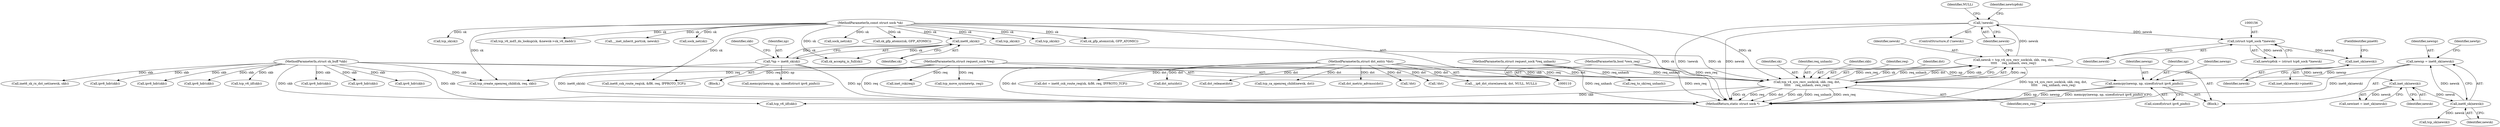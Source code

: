 digraph "0_linux_45f6fad84cc305103b28d73482b344d7f5b76f39_17@API" {
"1000179" [label="(Call,memcpy(newnp, np, sizeof(struct ipv6_pinfo)))"];
"1000171" [label="(Call,newnp = inet6_sk(newsk))"];
"1000173" [label="(Call,inet6_sk(newsk))"];
"1000169" [label="(Call,inet_sk(newsk))"];
"1000160" [label="(Call,inet_sk(newsk))"];
"1000155" [label="(Call,(struct tcp6_sock *)newsk)"];
"1000149" [label="(Call,!newsk)"];
"1000139" [label="(Call,newsk = tcp_v4_syn_recv_sock(sk, skb, req, dst,\n\t\t\t\t\t     req_unhash, own_req))"];
"1000141" [label="(Call,tcp_v4_syn_recv_sock(sk, skb, req, dst,\n\t\t\t\t\t     req_unhash, own_req))"];
"1000123" [label="(Call,inet6_sk(sk))"];
"1000111" [label="(MethodParameterIn,const struct sock *sk)"];
"1000112" [label="(MethodParameterIn,struct sk_buff *skb)"];
"1000113" [label="(MethodParameterIn,struct request_sock *req)"];
"1000114" [label="(MethodParameterIn,struct dst_entry *dst)"];
"1000115" [label="(MethodParameterIn,struct request_sock *req_unhash)"];
"1000116" [label="(MethodParameterIn,bool *own_req)"];
"1000121" [label="(Call,*np = inet6_sk(sk))"];
"1000179" [label="(Call,memcpy(newnp, np, sizeof(struct ipv6_pinfo)))"];
"1000173" [label="(Call,inet6_sk(newsk))"];
"1000160" [label="(Call,inet_sk(newsk))"];
"1000159" [label="(Call,inet_sk(newsk)->pinet6)"];
"1000141" [label="(Call,tcp_v4_syn_recv_sock(sk, skb, req, dst,\n\t\t\t\t\t     req_unhash, own_req))"];
"1000640" [label="(Call,sock_net(sk))"];
"1000430" [label="(Call,ipv6_hdr(skb))"];
"1000313" [label="(Call,inet6_sk_rx_dst_set(newsk, skb))"];
"1000139" [label="(Call,newsk = tcp_v4_syn_recv_sock(sk, skb, req, dst,\n\t\t\t\t\t     req_unhash, own_req))"];
"1000122" [label="(Identifier,np)"];
"1000180" [label="(Identifier,newnp)"];
"1000248" [label="(Call,ipv6_hdr(skb))"];
"1000281" [label="(Call,dst = inet6_csk_route_req(sk, &fl6, req, IPPROTO_TCP))"];
"1000487" [label="(Call,dst_mtu(dst))"];
"1000113" [label="(MethodParameterIn,struct request_sock *req)"];
"1000240" [label="(Call,ipv6_hdr(skb))"];
"1000170" [label="(Identifier,newsk)"];
"1000565" [label="(Call,sk_gfp_atomic(sk, GFP_ATOMIC))"];
"1000422" [label="(Call,ipv6_hdr(skb))"];
"1000124" [label="(Identifier,sk)"];
"1000295" [label="(Call,tcp_create_openreq_child(sk, req, skb))"];
"1000519" [label="(Call,tcp_sk(sk))"];
"1000415" [label="(Call,tcp_v6_iif(skb))"];
"1000177" [label="(Call,tcp_sk(newsk))"];
"1000271" [label="(Call,inet_rsk(req))"];
"1000636" [label="(Call,dst_release(dst))"];
"1000499" [label="(Call,tcp_sk(sk))"];
"1000116" [label="(MethodParameterIn,bool *own_req)"];
"1000585" [label="(Call,req_to_sk(req_unhash))"];
"1000123" [label="(Call,inet6_sk(sk))"];
"1000607" [label="(Call,sk_gfp_atomic(sk, GFP_ATOMIC))"];
"1000157" [label="(Identifier,newsk)"];
"1000153" [label="(Call,newtcp6sk = (struct tcp6_sock *)newsk)"];
"1000233" [label="(Call,tcp_v6_iif(skb))"];
"1000482" [label="(Call,tcp_ca_openreq_child(newsk, dst))"];
"1000493" [label="(Call,dst_metric_advmss(dst))"];
"1000342" [label="(Call,memcpy(newnp, np, sizeof(struct ipv6_pinfo)))"];
"1000152" [label="(Identifier,NULL)"];
"1000274" [label="(Call,sk_acceptq_is_full(sk))"];
"1000154" [label="(Identifier,newtcp6sk)"];
"1000174" [label="(Identifier,newsk)"];
"1000162" [label="(FieldIdentifier,pinet6)"];
"1000645" [label="(MethodReturn,static struct sock *)"];
"1000111" [label="(MethodParameterIn,const struct sock *sk)"];
"1000278" [label="(Call,!dst)"];
"1000142" [label="(Identifier,sk)"];
"1000176" [label="(Identifier,newtp)"];
"1000149" [label="(Call,!newsk)"];
"1000506" [label="(Call,tcp_sk(sk))"];
"1000148" [label="(ControlStructure,if (!newsk))"];
"1000541" [label="(Call,tcp_v6_md5_do_lookup(sk, &newsk->sk_v6_daddr))"];
"1000570" [label="(Call,__inet_inherit_port(sk, newsk))"];
"1000632" [label="(Call,sock_net(sk))"];
"1000150" [label="(Identifier,newsk)"];
"1000283" [label="(Call,inet6_csk_route_req(sk, &fl6, req, IPPROTO_TCP))"];
"1000146" [label="(Identifier,req_unhash)"];
"1000171" [label="(Call,newnp = inet6_sk(newsk))"];
"1000143" [label="(Identifier,skb)"];
"1000115" [label="(MethodParameterIn,struct request_sock *req_unhash)"];
"1000259" [label="(Call,ipv6_hdr(skb))"];
"1000181" [label="(Identifier,np)"];
"1000290" [label="(Call,!dst)"];
"1000172" [label="(Identifier,newnp)"];
"1000147" [label="(Identifier,own_req)"];
"1000144" [label="(Identifier,req)"];
"1000308" [label="(Call,__ip6_dst_store(newsk, dst, NULL, NULL))"];
"1000169" [label="(Call,inet_sk(newsk))"];
"1000182" [label="(Call,sizeof(struct ipv6_pinfo))"];
"1000441" [label="(Call,ipv6_hdr(skb))"];
"1000134" [label="(Identifier,skb)"];
"1000155" [label="(Call,(struct tcp6_sock *)newsk)"];
"1000112" [label="(MethodParameterIn,struct sk_buff *skb)"];
"1000121" [label="(Call,*np = inet6_sk(sk))"];
"1000167" [label="(Call,newinet = inet_sk(newsk))"];
"1000114" [label="(MethodParameterIn,struct dst_entry *dst)"];
"1000145" [label="(Identifier,dst)"];
"1000591" [label="(Call,tcp_move_syn(newtp, req))"];
"1000140" [label="(Identifier,newsk)"];
"1000117" [label="(Block,)"];
"1000138" [label="(Block,)"];
"1000186" [label="(Identifier,newnp)"];
"1000161" [label="(Identifier,newsk)"];
"1000179" -> "1000138"  [label="AST: "];
"1000179" -> "1000182"  [label="CFG: "];
"1000180" -> "1000179"  [label="AST: "];
"1000181" -> "1000179"  [label="AST: "];
"1000182" -> "1000179"  [label="AST: "];
"1000186" -> "1000179"  [label="CFG: "];
"1000179" -> "1000645"  [label="DDG: memcpy(newnp, np, sizeof(struct ipv6_pinfo))"];
"1000179" -> "1000645"  [label="DDG: np"];
"1000179" -> "1000645"  [label="DDG: newnp"];
"1000171" -> "1000179"  [label="DDG: newnp"];
"1000121" -> "1000179"  [label="DDG: np"];
"1000171" -> "1000138"  [label="AST: "];
"1000171" -> "1000173"  [label="CFG: "];
"1000172" -> "1000171"  [label="AST: "];
"1000173" -> "1000171"  [label="AST: "];
"1000176" -> "1000171"  [label="CFG: "];
"1000171" -> "1000645"  [label="DDG: inet6_sk(newsk)"];
"1000173" -> "1000171"  [label="DDG: newsk"];
"1000173" -> "1000174"  [label="CFG: "];
"1000174" -> "1000173"  [label="AST: "];
"1000169" -> "1000173"  [label="DDG: newsk"];
"1000173" -> "1000177"  [label="DDG: newsk"];
"1000169" -> "1000167"  [label="AST: "];
"1000169" -> "1000170"  [label="CFG: "];
"1000170" -> "1000169"  [label="AST: "];
"1000167" -> "1000169"  [label="CFG: "];
"1000169" -> "1000167"  [label="DDG: newsk"];
"1000160" -> "1000169"  [label="DDG: newsk"];
"1000160" -> "1000159"  [label="AST: "];
"1000160" -> "1000161"  [label="CFG: "];
"1000161" -> "1000160"  [label="AST: "];
"1000162" -> "1000160"  [label="CFG: "];
"1000155" -> "1000160"  [label="DDG: newsk"];
"1000155" -> "1000153"  [label="AST: "];
"1000155" -> "1000157"  [label="CFG: "];
"1000156" -> "1000155"  [label="AST: "];
"1000157" -> "1000155"  [label="AST: "];
"1000153" -> "1000155"  [label="CFG: "];
"1000155" -> "1000153"  [label="DDG: newsk"];
"1000149" -> "1000155"  [label="DDG: newsk"];
"1000149" -> "1000148"  [label="AST: "];
"1000149" -> "1000150"  [label="CFG: "];
"1000150" -> "1000149"  [label="AST: "];
"1000152" -> "1000149"  [label="CFG: "];
"1000154" -> "1000149"  [label="CFG: "];
"1000149" -> "1000645"  [label="DDG: !newsk"];
"1000149" -> "1000645"  [label="DDG: newsk"];
"1000139" -> "1000149"  [label="DDG: newsk"];
"1000139" -> "1000138"  [label="AST: "];
"1000139" -> "1000141"  [label="CFG: "];
"1000140" -> "1000139"  [label="AST: "];
"1000141" -> "1000139"  [label="AST: "];
"1000150" -> "1000139"  [label="CFG: "];
"1000139" -> "1000645"  [label="DDG: tcp_v4_syn_recv_sock(sk, skb, req, dst,\n\t\t\t\t\t     req_unhash, own_req)"];
"1000141" -> "1000139"  [label="DDG: req"];
"1000141" -> "1000139"  [label="DDG: own_req"];
"1000141" -> "1000139"  [label="DDG: sk"];
"1000141" -> "1000139"  [label="DDG: req_unhash"];
"1000141" -> "1000139"  [label="DDG: dst"];
"1000141" -> "1000139"  [label="DDG: skb"];
"1000141" -> "1000147"  [label="CFG: "];
"1000142" -> "1000141"  [label="AST: "];
"1000143" -> "1000141"  [label="AST: "];
"1000144" -> "1000141"  [label="AST: "];
"1000145" -> "1000141"  [label="AST: "];
"1000146" -> "1000141"  [label="AST: "];
"1000147" -> "1000141"  [label="AST: "];
"1000141" -> "1000645"  [label="DDG: sk"];
"1000141" -> "1000645"  [label="DDG: req"];
"1000141" -> "1000645"  [label="DDG: dst"];
"1000141" -> "1000645"  [label="DDG: skb"];
"1000141" -> "1000645"  [label="DDG: req_unhash"];
"1000141" -> "1000645"  [label="DDG: own_req"];
"1000123" -> "1000141"  [label="DDG: sk"];
"1000111" -> "1000141"  [label="DDG: sk"];
"1000112" -> "1000141"  [label="DDG: skb"];
"1000113" -> "1000141"  [label="DDG: req"];
"1000114" -> "1000141"  [label="DDG: dst"];
"1000115" -> "1000141"  [label="DDG: req_unhash"];
"1000116" -> "1000141"  [label="DDG: own_req"];
"1000141" -> "1000233"  [label="DDG: skb"];
"1000123" -> "1000121"  [label="AST: "];
"1000123" -> "1000124"  [label="CFG: "];
"1000124" -> "1000123"  [label="AST: "];
"1000121" -> "1000123"  [label="CFG: "];
"1000123" -> "1000121"  [label="DDG: sk"];
"1000111" -> "1000123"  [label="DDG: sk"];
"1000123" -> "1000274"  [label="DDG: sk"];
"1000111" -> "1000110"  [label="AST: "];
"1000111" -> "1000645"  [label="DDG: sk"];
"1000111" -> "1000274"  [label="DDG: sk"];
"1000111" -> "1000283"  [label="DDG: sk"];
"1000111" -> "1000295"  [label="DDG: sk"];
"1000111" -> "1000499"  [label="DDG: sk"];
"1000111" -> "1000506"  [label="DDG: sk"];
"1000111" -> "1000519"  [label="DDG: sk"];
"1000111" -> "1000541"  [label="DDG: sk"];
"1000111" -> "1000565"  [label="DDG: sk"];
"1000111" -> "1000570"  [label="DDG: sk"];
"1000111" -> "1000607"  [label="DDG: sk"];
"1000111" -> "1000632"  [label="DDG: sk"];
"1000111" -> "1000640"  [label="DDG: sk"];
"1000112" -> "1000110"  [label="AST: "];
"1000112" -> "1000645"  [label="DDG: skb"];
"1000112" -> "1000233"  [label="DDG: skb"];
"1000112" -> "1000240"  [label="DDG: skb"];
"1000112" -> "1000248"  [label="DDG: skb"];
"1000112" -> "1000259"  [label="DDG: skb"];
"1000112" -> "1000295"  [label="DDG: skb"];
"1000112" -> "1000313"  [label="DDG: skb"];
"1000112" -> "1000415"  [label="DDG: skb"];
"1000112" -> "1000422"  [label="DDG: skb"];
"1000112" -> "1000430"  [label="DDG: skb"];
"1000112" -> "1000441"  [label="DDG: skb"];
"1000113" -> "1000110"  [label="AST: "];
"1000113" -> "1000645"  [label="DDG: req"];
"1000113" -> "1000271"  [label="DDG: req"];
"1000113" -> "1000283"  [label="DDG: req"];
"1000113" -> "1000295"  [label="DDG: req"];
"1000113" -> "1000591"  [label="DDG: req"];
"1000114" -> "1000110"  [label="AST: "];
"1000114" -> "1000645"  [label="DDG: dst"];
"1000114" -> "1000278"  [label="DDG: dst"];
"1000114" -> "1000281"  [label="DDG: dst"];
"1000114" -> "1000290"  [label="DDG: dst"];
"1000114" -> "1000308"  [label="DDG: dst"];
"1000114" -> "1000482"  [label="DDG: dst"];
"1000114" -> "1000487"  [label="DDG: dst"];
"1000114" -> "1000493"  [label="DDG: dst"];
"1000114" -> "1000636"  [label="DDG: dst"];
"1000115" -> "1000110"  [label="AST: "];
"1000115" -> "1000645"  [label="DDG: req_unhash"];
"1000115" -> "1000585"  [label="DDG: req_unhash"];
"1000116" -> "1000110"  [label="AST: "];
"1000116" -> "1000645"  [label="DDG: own_req"];
"1000121" -> "1000117"  [label="AST: "];
"1000122" -> "1000121"  [label="AST: "];
"1000134" -> "1000121"  [label="CFG: "];
"1000121" -> "1000645"  [label="DDG: inet6_sk(sk)"];
"1000121" -> "1000645"  [label="DDG: np"];
"1000121" -> "1000342"  [label="DDG: np"];
}
